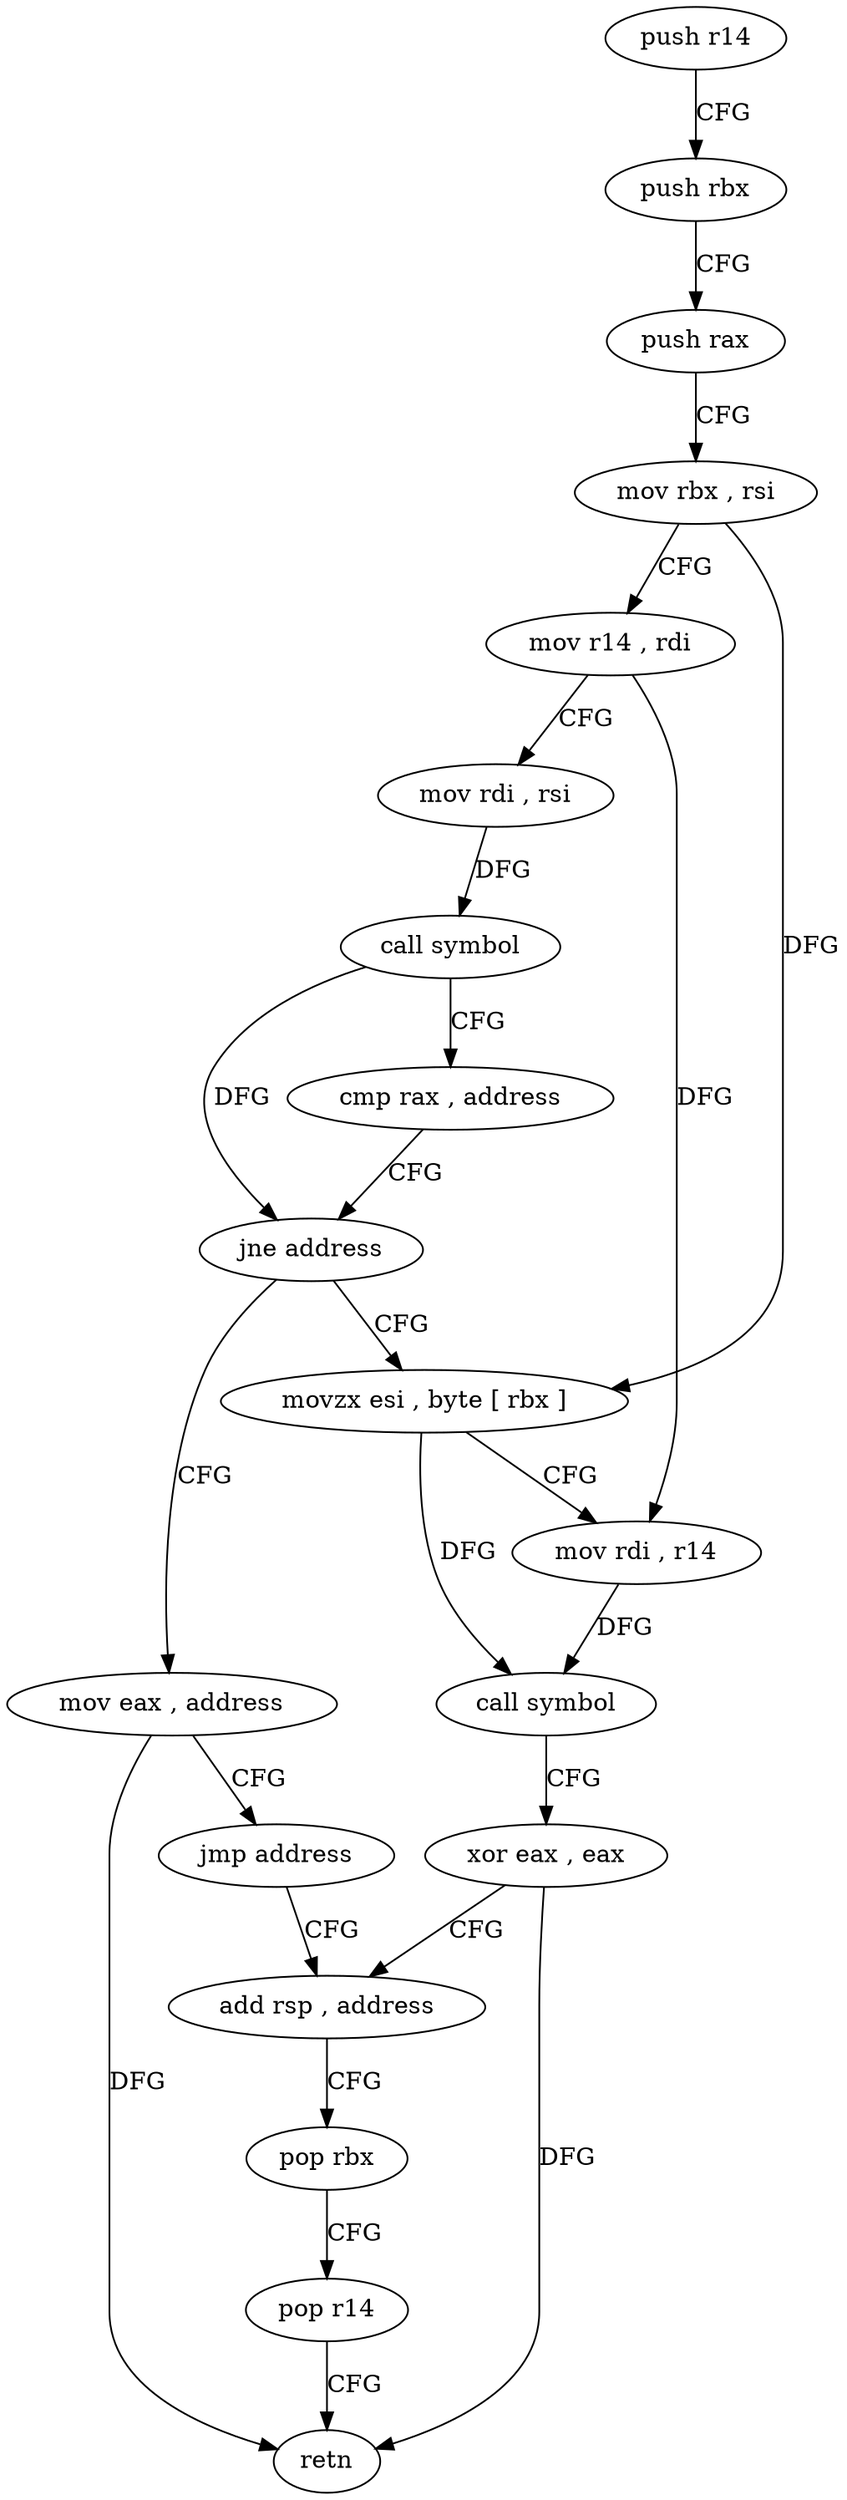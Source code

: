 digraph "func" {
"4234432" [label = "push r14" ]
"4234434" [label = "push rbx" ]
"4234435" [label = "push rax" ]
"4234436" [label = "mov rbx , rsi" ]
"4234439" [label = "mov r14 , rdi" ]
"4234442" [label = "mov rdi , rsi" ]
"4234445" [label = "call symbol" ]
"4234450" [label = "cmp rax , address" ]
"4234454" [label = "jne address" ]
"4234477" [label = "mov eax , address" ]
"4234456" [label = "movzx esi , byte [ rbx ]" ]
"4234482" [label = "jmp address" ]
"4234469" [label = "add rsp , address" ]
"4234459" [label = "mov rdi , r14" ]
"4234462" [label = "call symbol" ]
"4234467" [label = "xor eax , eax" ]
"4234473" [label = "pop rbx" ]
"4234474" [label = "pop r14" ]
"4234476" [label = "retn" ]
"4234432" -> "4234434" [ label = "CFG" ]
"4234434" -> "4234435" [ label = "CFG" ]
"4234435" -> "4234436" [ label = "CFG" ]
"4234436" -> "4234439" [ label = "CFG" ]
"4234436" -> "4234456" [ label = "DFG" ]
"4234439" -> "4234442" [ label = "CFG" ]
"4234439" -> "4234459" [ label = "DFG" ]
"4234442" -> "4234445" [ label = "DFG" ]
"4234445" -> "4234450" [ label = "CFG" ]
"4234445" -> "4234454" [ label = "DFG" ]
"4234450" -> "4234454" [ label = "CFG" ]
"4234454" -> "4234477" [ label = "CFG" ]
"4234454" -> "4234456" [ label = "CFG" ]
"4234477" -> "4234482" [ label = "CFG" ]
"4234477" -> "4234476" [ label = "DFG" ]
"4234456" -> "4234459" [ label = "CFG" ]
"4234456" -> "4234462" [ label = "DFG" ]
"4234482" -> "4234469" [ label = "CFG" ]
"4234469" -> "4234473" [ label = "CFG" ]
"4234459" -> "4234462" [ label = "DFG" ]
"4234462" -> "4234467" [ label = "CFG" ]
"4234467" -> "4234469" [ label = "CFG" ]
"4234467" -> "4234476" [ label = "DFG" ]
"4234473" -> "4234474" [ label = "CFG" ]
"4234474" -> "4234476" [ label = "CFG" ]
}
